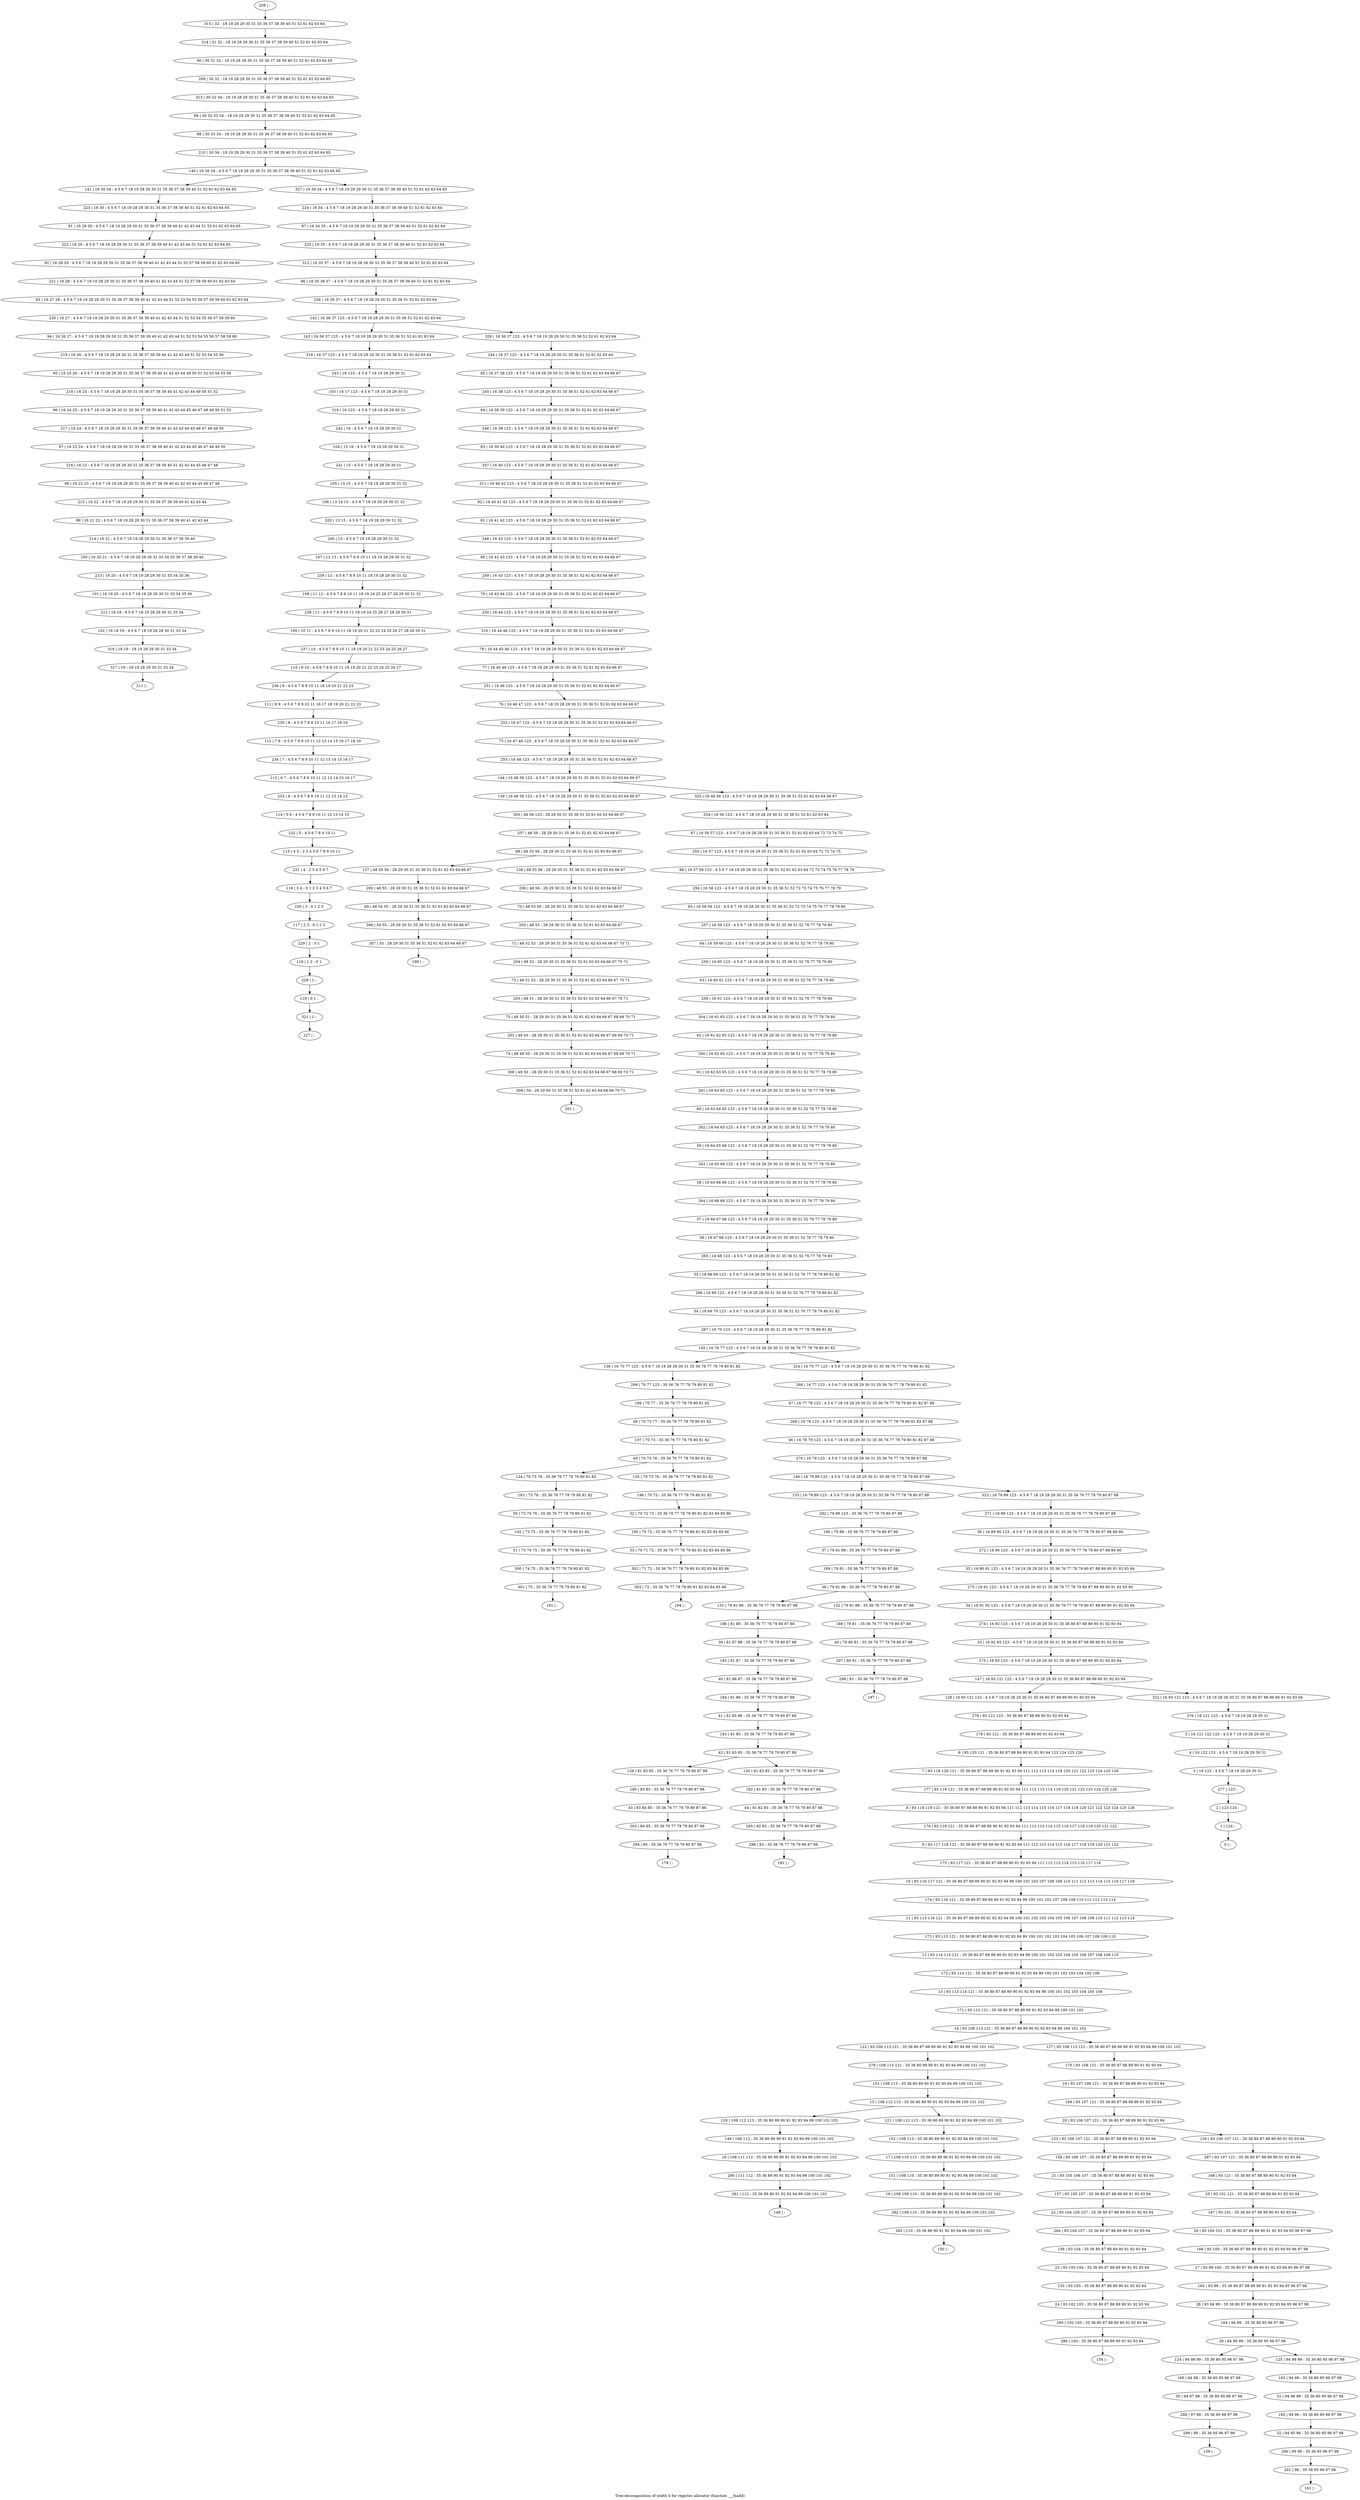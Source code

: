 digraph G {
graph [label="Tree-decomposition of width 4 for register allocator (function ___fsadd)"]
0[label="0 | : "];
1[label="1 | 124 : "];
2[label="2 | 123 124 : "];
3[label="3 | 16 123 : 4 5 6 7 18 19 28 29 30 31 "];
4[label="4 | 16 122 123 : 4 5 6 7 18 19 28 29 30 31 "];
5[label="5 | 16 121 122 123 : 4 5 6 7 18 19 28 29 30 31 "];
6[label="6 | 93 120 121 : 35 36 80 87 88 89 90 91 92 93 94 123 124 125 126 "];
7[label="7 | 93 119 120 121 : 35 36 80 87 88 89 90 91 92 93 94 111 112 113 114 119 120 121 122 123 124 125 126 "];
8[label="8 | 93 118 119 121 : 35 36 80 87 88 89 90 91 92 93 94 111 112 113 114 115 116 117 118 119 120 121 122 123 124 125 126 "];
9[label="9 | 93 117 118 121 : 35 36 80 87 88 89 90 91 92 93 94 111 112 113 114 115 116 117 118 119 120 121 122 "];
10[label="10 | 93 116 117 121 : 35 36 80 87 88 89 90 91 92 93 94 99 100 101 102 107 108 109 110 111 112 113 114 115 116 117 118 "];
11[label="11 | 93 115 116 121 : 35 36 80 87 88 89 90 91 92 93 94 99 100 101 102 103 104 105 106 107 108 109 110 111 112 113 114 "];
12[label="12 | 93 114 115 121 : 35 36 80 87 88 89 90 91 92 93 94 99 100 101 102 103 104 105 106 107 108 109 110 "];
13[label="13 | 93 113 114 121 : 35 36 80 87 88 89 90 91 92 93 94 99 100 101 102 103 104 105 106 "];
14[label="14 | 93 108 113 121 : 35 36 80 87 88 89 90 91 92 93 94 99 100 101 102 "];
15[label="15 | 108 112 113 : 35 36 80 89 90 91 92 93 94 99 100 101 102 "];
16[label="16 | 108 111 112 : 35 36 80 89 90 91 92 93 94 99 100 101 102 "];
17[label="17 | 108 110 113 : 35 36 80 89 90 91 92 93 94 99 100 101 102 "];
18[label="18 | 108 109 110 : 35 36 80 89 90 91 92 93 94 99 100 101 102 "];
19[label="19 | 93 107 108 121 : 35 36 80 87 88 89 90 91 92 93 94 "];
20[label="20 | 93 106 107 121 : 35 36 80 87 88 89 90 91 92 93 94 "];
21[label="21 | 93 105 106 107 : 35 36 80 87 88 89 90 91 92 93 94 "];
22[label="22 | 93 104 105 107 : 35 36 80 87 88 89 90 91 92 93 94 "];
23[label="23 | 93 103 104 : 35 36 80 87 88 89 90 91 92 93 94 "];
24[label="24 | 93 102 103 : 35 36 80 87 88 89 90 91 92 93 94 "];
25[label="25 | 93 101 121 : 35 36 80 87 88 89 90 91 92 93 94 "];
26[label="26 | 93 100 101 : 35 36 80 87 88 89 90 91 92 93 94 95 96 97 98 "];
27[label="27 | 93 99 100 : 35 36 80 87 88 89 90 91 92 93 94 95 96 97 98 "];
28[label="28 | 93 94 99 : 35 36 80 87 88 89 90 91 92 93 94 95 96 97 98 "];
29[label="29 | 94 98 99 : 35 36 80 95 96 97 98 "];
30[label="30 | 94 97 98 : 35 36 80 95 96 97 98 "];
31[label="31 | 94 96 99 : 35 36 80 95 96 97 98 "];
32[label="32 | 94 95 96 : 35 36 80 95 96 97 98 "];
33[label="33 | 16 92 93 123 : 4 5 6 7 18 19 28 29 30 31 35 36 80 87 88 89 90 91 92 93 94 "];
34[label="34 | 16 91 92 123 : 4 5 6 7 18 19 28 29 30 31 35 36 76 77 78 79 80 87 88 89 90 91 92 93 94 "];
35[label="35 | 16 90 91 123 : 4 5 6 7 18 19 28 29 30 31 35 36 76 77 78 79 80 87 88 89 90 91 92 93 94 "];
36[label="36 | 16 89 90 123 : 4 5 6 7 18 19 28 29 30 31 35 36 76 77 78 79 80 87 88 89 90 "];
37[label="37 | 79 81 89 : 35 36 76 77 78 79 80 87 88 "];
38[label="38 | 79 81 88 : 35 36 76 77 78 79 80 87 88 "];
39[label="39 | 81 87 88 : 35 36 76 77 78 79 80 87 88 "];
40[label="40 | 81 86 87 : 35 36 76 77 78 79 80 87 88 "];
41[label="41 | 81 85 86 : 35 36 76 77 78 79 80 87 88 "];
42[label="42 | 81 83 85 : 35 36 76 77 78 79 80 87 88 "];
43[label="43 | 83 84 85 : 35 36 76 77 78 79 80 87 88 "];
44[label="44 | 81 82 83 : 35 36 76 77 78 79 80 87 88 "];
45[label="45 | 79 80 81 : 35 36 76 77 78 79 80 87 88 "];
46[label="46 | 16 78 79 123 : 4 5 6 7 18 19 28 29 30 31 35 36 76 77 78 79 80 81 82 87 88 "];
47[label="47 | 16 77 78 123 : 4 5 6 7 18 19 28 29 30 31 35 36 76 77 78 79 80 81 82 87 88 "];
48[label="48 | 70 73 77 : 35 36 76 77 78 79 80 81 82 "];
49[label="49 | 70 73 76 : 35 36 76 77 78 79 80 81 82 "];
50[label="50 | 73 75 76 : 35 36 76 77 78 79 80 81 82 "];
51[label="51 | 73 74 75 : 35 36 76 77 78 79 80 81 82 "];
52[label="52 | 70 72 73 : 35 36 76 77 78 79 80 81 82 83 84 85 86 "];
53[label="53 | 70 71 72 : 35 36 76 77 78 79 80 81 82 83 84 85 86 "];
54[label="54 | 16 69 70 123 : 4 5 6 7 18 19 28 29 30 31 35 36 51 52 76 77 78 79 80 81 82 "];
55[label="55 | 16 68 69 123 : 4 5 6 7 18 19 28 29 30 31 35 36 51 52 76 77 78 79 80 81 82 "];
56[label="56 | 16 67 68 123 : 4 5 6 7 18 19 28 29 30 31 35 36 51 52 76 77 78 79 80 "];
57[label="57 | 16 66 67 68 123 : 4 5 6 7 18 19 28 29 30 31 35 36 51 52 76 77 78 79 80 "];
58[label="58 | 16 65 66 68 123 : 4 5 6 7 18 19 28 29 30 31 35 36 51 52 76 77 78 79 80 "];
59[label="59 | 16 64 65 68 123 : 4 5 6 7 18 19 28 29 30 31 35 36 51 52 76 77 78 79 80 "];
60[label="60 | 16 63 64 65 123 : 4 5 6 7 18 19 28 29 30 31 35 36 51 52 76 77 78 79 80 "];
61[label="61 | 16 62 63 65 123 : 4 5 6 7 18 19 28 29 30 31 35 36 51 52 76 77 78 79 80 "];
62[label="62 | 16 61 62 65 123 : 4 5 6 7 18 19 28 29 30 31 35 36 51 52 76 77 78 79 80 "];
63[label="63 | 16 60 61 123 : 4 5 6 7 18 19 28 29 30 31 35 36 51 52 76 77 78 79 80 "];
64[label="64 | 16 59 60 123 : 4 5 6 7 18 19 28 29 30 31 35 36 51 52 76 77 78 79 80 "];
65[label="65 | 16 58 59 123 : 4 5 6 7 18 19 28 29 30 31 35 36 51 52 72 73 74 75 76 77 78 79 80 "];
66[label="66 | 16 57 58 123 : 4 5 6 7 18 19 28 29 30 31 35 36 51 52 61 62 63 64 72 73 74 75 76 77 78 79 "];
67[label="67 | 16 56 57 123 : 4 5 6 7 18 19 28 29 30 31 35 36 51 52 61 62 63 64 72 73 74 75 "];
68[label="68 | 48 55 56 : 28 29 30 31 35 36 51 52 61 62 63 64 66 67 "];
69[label="69 | 48 54 55 : 28 29 30 31 35 36 51 52 61 62 63 64 66 67 "];
70[label="70 | 48 53 56 : 28 29 30 31 35 36 51 52 61 62 63 64 66 67 "];
71[label="71 | 48 52 53 : 28 29 30 31 35 36 51 52 61 62 63 64 66 67 70 71 "];
72[label="72 | 48 51 52 : 28 29 30 31 35 36 51 52 61 62 63 64 66 67 70 71 "];
73[label="73 | 48 50 51 : 28 29 30 31 35 36 51 52 61 62 63 64 66 67 68 69 70 71 "];
74[label="74 | 48 49 50 : 28 29 30 31 35 36 51 52 61 62 63 64 66 67 68 69 70 71 "];
75[label="75 | 16 47 48 123 : 4 5 6 7 18 19 28 29 30 31 35 36 51 52 61 62 63 64 66 67 "];
76[label="76 | 16 46 47 123 : 4 5 6 7 18 19 28 29 30 31 35 36 51 52 61 62 63 64 66 67 "];
77[label="77 | 16 45 46 123 : 4 5 6 7 18 19 28 29 30 31 35 36 51 52 61 62 63 64 66 67 "];
78[label="78 | 16 44 45 46 123 : 4 5 6 7 18 19 28 29 30 31 35 36 51 52 61 62 63 64 66 67 "];
79[label="79 | 16 43 44 123 : 4 5 6 7 18 19 28 29 30 31 35 36 51 52 61 62 63 64 66 67 "];
80[label="80 | 16 42 43 123 : 4 5 6 7 18 19 28 29 30 31 35 36 51 52 61 62 63 64 66 67 "];
81[label="81 | 16 41 42 123 : 4 5 6 7 18 19 28 29 30 31 35 36 51 52 61 62 63 64 66 67 "];
82[label="82 | 16 40 41 42 123 : 4 5 6 7 18 19 28 29 30 31 35 36 51 52 61 62 63 64 66 67 "];
83[label="83 | 16 39 40 123 : 4 5 6 7 18 19 28 29 30 31 35 36 51 52 61 62 63 64 66 67 "];
84[label="84 | 16 38 39 123 : 4 5 6 7 18 19 28 29 30 31 35 36 51 52 61 62 63 64 66 67 "];
85[label="85 | 16 37 38 123 : 4 5 6 7 18 19 28 29 30 31 35 36 51 52 61 62 63 64 66 67 "];
86[label="86 | 16 35 36 37 : 4 5 6 7 18 19 28 29 30 31 35 36 37 38 39 40 51 52 61 62 63 64 "];
87[label="87 | 16 34 35 : 4 5 6 7 18 19 28 29 30 31 35 36 37 38 39 40 51 52 61 62 63 64 "];
88[label="88 | 30 33 34 : 18 19 28 29 30 31 35 36 37 38 39 40 51 52 61 62 63 64 65 "];
89[label="89 | 30 32 33 34 : 18 19 28 29 30 31 35 36 37 38 39 40 51 52 61 62 63 64 65 "];
90[label="90 | 30 31 32 : 18 19 28 29 30 31 35 36 37 38 39 40 51 52 61 62 63 64 65 "];
91[label="91 | 16 29 30 : 4 5 6 7 18 19 28 29 30 31 35 36 37 38 39 40 41 42 43 44 51 52 61 62 63 64 65 "];
92[label="92 | 16 28 29 : 4 5 6 7 18 19 28 29 30 31 35 36 37 38 39 40 41 42 43 44 51 52 57 58 59 60 61 62 63 64 65 "];
93[label="93 | 16 27 28 : 4 5 6 7 18 19 28 29 30 31 35 36 37 38 39 40 41 42 43 44 51 52 53 54 55 56 57 58 59 60 61 62 63 64 "];
94[label="94 | 16 26 27 : 4 5 6 7 18 19 28 29 30 31 35 36 37 38 39 40 41 42 43 44 51 52 53 54 55 56 57 58 59 60 "];
95[label="95 | 16 25 26 : 4 5 6 7 18 19 28 29 30 31 35 36 37 38 39 40 41 42 43 44 49 50 51 52 53 54 55 56 "];
96[label="96 | 16 24 25 : 4 5 6 7 18 19 28 29 30 31 35 36 37 38 39 40 41 42 43 44 45 46 47 48 49 50 51 52 "];
97[label="97 | 16 23 24 : 4 5 6 7 18 19 28 29 30 31 35 36 37 38 39 40 41 42 43 44 45 46 47 48 49 50 "];
98[label="98 | 16 22 23 : 4 5 6 7 18 19 28 29 30 31 35 36 37 38 39 40 41 42 43 44 45 46 47 48 "];
99[label="99 | 16 21 22 : 4 5 6 7 18 19 28 29 30 31 35 36 37 38 39 40 41 42 43 44 "];
100[label="100 | 16 20 21 : 4 5 6 7 18 19 28 29 30 31 33 34 35 36 37 38 39 40 "];
101[label="101 | 16 19 20 : 4 5 6 7 18 19 28 29 30 31 33 34 35 36 "];
102[label="102 | 16 18 19 : 4 5 6 7 18 19 28 29 30 31 33 34 "];
103[label="103 | 16 17 123 : 4 5 6 7 18 19 28 29 30 31 "];
104[label="104 | 15 16 : 4 5 6 7 18 19 28 29 30 31 "];
105[label="105 | 13 15 : 4 5 6 7 18 19 28 29 30 31 32 "];
106[label="106 | 13 14 15 : 4 5 6 7 18 19 28 29 30 31 32 "];
107[label="107 | 12 13 : 4 5 6 7 8 9 10 11 18 19 28 29 30 31 32 "];
108[label="108 | 11 12 : 4 5 6 7 8 9 10 11 18 19 24 25 26 27 28 29 30 31 32 "];
109[label="109 | 10 11 : 4 5 6 7 8 9 10 11 18 19 20 21 22 23 24 25 26 27 28 29 30 31 "];
110[label="110 | 9 10 : 4 5 6 7 8 9 10 11 18 19 20 21 22 23 24 25 26 27 "];
111[label="111 | 8 9 : 4 5 6 7 8 9 10 11 16 17 18 19 20 21 22 23 "];
112[label="112 | 7 8 : 4 5 6 7 8 9 10 11 12 13 14 15 16 17 18 19 "];
113[label="113 | 6 7 : 4 5 6 7 8 9 10 11 12 13 14 15 16 17 "];
114[label="114 | 5 6 : 4 5 6 7 8 9 10 11 12 13 14 15 "];
115[label="115 | 4 5 : 2 3 4 5 6 7 8 9 10 11 "];
116[label="116 | 3 4 : 0 1 2 3 4 5 6 7 "];
117[label="117 | 2 3 : 0 1 2 3 "];
118[label="118 | 1 2 : 0 1 "];
119[label="119 | 0 1 : "];
120[label="120 | 108 112 113 : 35 36 80 89 90 91 92 93 94 99 100 101 102 "];
121[label="121 | 108 112 113 : 35 36 80 89 90 91 92 93 94 99 100 101 102 "];
122[label="122 | 93 108 113 121 : 35 36 80 87 88 89 90 91 92 93 94 99 100 101 102 "];
123[label="123 | 93 106 107 121 : 35 36 80 87 88 89 90 91 92 93 94 "];
124[label="124 | 94 98 99 : 35 36 80 95 96 97 98 "];
125[label="125 | 94 98 99 : 35 36 80 95 96 97 98 "];
126[label="126 | 93 106 107 121 : 35 36 80 87 88 89 90 91 92 93 94 "];
127[label="127 | 93 108 113 121 : 35 36 80 87 88 89 90 91 92 93 94 99 100 101 102 "];
128[label="128 | 16 93 121 123 : 4 5 6 7 18 19 28 29 30 31 35 36 80 87 88 89 90 91 92 93 94 "];
129[label="129 | 81 83 85 : 35 36 76 77 78 79 80 87 88 "];
130[label="130 | 81 83 85 : 35 36 76 77 78 79 80 87 88 "];
131[label="131 | 79 81 88 : 35 36 76 77 78 79 80 87 88 "];
132[label="132 | 79 81 88 : 35 36 76 77 78 79 80 87 88 "];
133[label="133 | 16 79 89 123 : 4 5 6 7 18 19 28 29 30 31 35 36 76 77 78 79 80 87 88 "];
134[label="134 | 70 73 76 : 35 36 76 77 78 79 80 81 82 "];
135[label="135 | 70 73 76 : 35 36 76 77 78 79 80 81 82 "];
136[label="136 | 16 70 77 123 : 4 5 6 7 18 19 28 29 30 31 35 36 76 77 78 79 80 81 82 "];
137[label="137 | 48 55 56 : 28 29 30 31 35 36 51 52 61 62 63 64 66 67 "];
138[label="138 | 48 55 56 : 28 29 30 31 35 36 51 52 61 62 63 64 66 67 "];
139[label="139 | 16 48 56 123 : 4 5 6 7 18 19 28 29 30 31 35 36 51 52 61 62 63 64 66 67 "];
140[label="140 | 16 30 34 : 4 5 6 7 18 19 28 29 30 31 35 36 37 38 39 40 51 52 61 62 63 64 65 "];
141[label="141 | 16 30 34 : 4 5 6 7 18 19 28 29 30 31 35 36 37 38 39 40 51 52 61 62 63 64 65 "];
142[label="142 | 16 36 37 123 : 4 5 6 7 18 19 28 29 30 31 35 36 51 52 61 62 63 64 "];
143[label="143 | 16 36 37 123 : 4 5 6 7 18 19 28 29 30 31 35 36 51 52 61 62 63 64 "];
144[label="144 | 16 48 56 123 : 4 5 6 7 18 19 28 29 30 31 35 36 51 52 61 62 63 64 66 67 "];
145[label="145 | 16 70 77 123 : 4 5 6 7 18 19 28 29 30 31 35 36 76 77 78 79 80 81 82 "];
146[label="146 | 16 79 89 123 : 4 5 6 7 18 19 28 29 30 31 35 36 76 77 78 79 80 87 88 "];
147[label="147 | 16 93 121 123 : 4 5 6 7 18 19 28 29 30 31 35 36 80 87 88 89 90 91 92 93 94 "];
148[label="148 | : "];
149[label="149 | 108 112 : 35 36 80 89 90 91 92 93 94 99 100 101 102 "];
150[label="150 | : "];
151[label="151 | 108 110 : 35 36 80 89 90 91 92 93 94 99 100 101 102 "];
152[label="152 | 108 113 : 35 36 80 89 90 91 92 93 94 99 100 101 102 "];
153[label="153 | 108 113 : 35 36 80 89 90 91 92 93 94 99 100 101 102 "];
154[label="154 | : "];
155[label="155 | 93 103 : 35 36 80 87 88 89 90 91 92 93 94 "];
156[label="156 | 93 104 : 35 36 80 87 88 89 90 91 92 93 94 "];
157[label="157 | 93 105 107 : 35 36 80 87 88 89 90 91 92 93 94 "];
158[label="158 | 93 106 107 : 35 36 80 87 88 89 90 91 92 93 94 "];
159[label="159 | : "];
160[label="160 | 94 98 : 35 36 80 95 96 97 98 "];
161[label="161 | : "];
162[label="162 | 94 96 : 35 36 80 95 96 97 98 "];
163[label="163 | 94 99 : 35 36 80 95 96 97 98 "];
164[label="164 | 94 99 : 35 36 80 95 96 97 98 "];
165[label="165 | 93 99 : 35 36 80 87 88 89 90 91 92 93 94 95 96 97 98 "];
166[label="166 | 93 100 : 35 36 80 87 88 89 90 91 92 93 94 95 96 97 98 "];
167[label="167 | 93 101 : 35 36 80 87 88 89 90 91 92 93 94 "];
168[label="168 | 93 121 : 35 36 80 87 88 89 90 91 92 93 94 "];
169[label="169 | 93 107 121 : 35 36 80 87 88 89 90 91 92 93 94 "];
170[label="170 | 93 108 121 : 35 36 80 87 88 89 90 91 92 93 94 "];
171[label="171 | 93 113 121 : 35 36 80 87 88 89 90 91 92 93 94 99 100 101 102 "];
172[label="172 | 93 114 121 : 35 36 80 87 88 89 90 91 92 93 94 99 100 101 102 103 104 105 106 "];
173[label="173 | 93 115 121 : 35 36 80 87 88 89 90 91 92 93 94 99 100 101 102 103 104 105 106 107 108 109 110 "];
174[label="174 | 93 116 121 : 35 36 80 87 88 89 90 91 92 93 94 99 100 101 102 107 108 109 110 111 112 113 114 "];
175[label="175 | 93 117 121 : 35 36 80 87 88 89 90 91 92 93 94 111 112 113 114 115 116 117 118 "];
176[label="176 | 93 118 121 : 35 36 80 87 88 89 90 91 92 93 94 111 112 113 114 115 116 117 118 119 120 121 122 "];
177[label="177 | 93 119 121 : 35 36 80 87 88 89 90 91 92 93 94 111 112 113 114 119 120 121 122 123 124 125 126 "];
178[label="178 | 93 121 : 35 36 80 87 88 89 90 91 92 93 94 "];
179[label="179 | : "];
180[label="180 | 83 85 : 35 36 76 77 78 79 80 87 88 "];
181[label="181 | : "];
182[label="182 | 81 83 : 35 36 76 77 78 79 80 87 88 "];
183[label="183 | 81 85 : 35 36 76 77 78 79 80 87 88 "];
184[label="184 | 81 86 : 35 36 76 77 78 79 80 87 88 "];
185[label="185 | 81 87 : 35 36 76 77 78 79 80 87 88 "];
186[label="186 | 81 88 : 35 36 76 77 78 79 80 87 88 "];
187[label="187 | : "];
188[label="188 | 79 81 : 35 36 76 77 78 79 80 87 88 "];
189[label="189 | 79 81 : 35 36 76 77 78 79 80 87 88 "];
190[label="190 | 79 89 : 35 36 76 77 78 79 80 87 88 "];
191[label="191 | : "];
192[label="192 | 73 75 : 35 36 76 77 78 79 80 81 82 "];
193[label="193 | 73 76 : 35 36 76 77 78 79 80 81 82 "];
194[label="194 | : "];
195[label="195 | 70 72 : 35 36 76 77 78 79 80 81 82 83 84 85 86 "];
196[label="196 | 70 73 : 35 36 76 77 78 79 80 81 82 "];
197[label="197 | 70 73 : 35 36 76 77 78 79 80 81 82 "];
198[label="198 | 70 77 : 35 36 76 77 78 79 80 81 82 "];
199[label="199 | : "];
200[label="200 | 48 55 : 28 29 30 31 35 36 51 52 61 62 63 64 66 67 "];
201[label="201 | : "];
202[label="202 | 48 50 : 28 29 30 31 35 36 51 52 61 62 63 64 66 67 68 69 70 71 "];
203[label="203 | 48 51 : 28 29 30 31 35 36 51 52 61 62 63 64 66 67 70 71 "];
204[label="204 | 48 52 : 28 29 30 31 35 36 51 52 61 62 63 64 66 67 70 71 "];
205[label="205 | 48 53 : 28 29 30 31 35 36 51 52 61 62 63 64 66 67 "];
206[label="206 | 48 56 : 28 29 30 31 35 36 51 52 61 62 63 64 66 67 "];
207[label="207 | 48 56 : 28 29 30 31 35 36 51 52 61 62 63 64 66 67 "];
208[label="208 | : "];
209[label="209 | 30 32 : 18 19 28 29 30 31 35 36 37 38 39 40 51 52 61 62 63 64 65 "];
210[label="210 | 30 34 : 18 19 28 29 30 31 35 36 37 38 39 40 51 52 61 62 63 64 65 "];
211[label="211 | : "];
212[label="212 | 16 19 : 4 5 6 7 18 19 28 29 30 31 33 34 "];
213[label="213 | 16 20 : 4 5 6 7 18 19 28 29 30 31 33 34 35 36 "];
214[label="214 | 16 21 : 4 5 6 7 18 19 28 29 30 31 35 36 37 38 39 40 "];
215[label="215 | 16 22 : 4 5 6 7 18 19 28 29 30 31 35 36 37 38 39 40 41 42 43 44 "];
216[label="216 | 16 23 : 4 5 6 7 18 19 28 29 30 31 35 36 37 38 39 40 41 42 43 44 45 46 47 48 "];
217[label="217 | 16 24 : 4 5 6 7 18 19 28 29 30 31 35 36 37 38 39 40 41 42 43 44 45 46 47 48 49 50 "];
218[label="218 | 16 25 : 4 5 6 7 18 19 28 29 30 31 35 36 37 38 39 40 41 42 43 44 49 50 51 52 "];
219[label="219 | 16 26 : 4 5 6 7 18 19 28 29 30 31 35 36 37 38 39 40 41 42 43 44 51 52 53 54 55 56 "];
220[label="220 | 16 27 : 4 5 6 7 18 19 28 29 30 31 35 36 37 38 39 40 41 42 43 44 51 52 53 54 55 56 57 58 59 60 "];
221[label="221 | 16 28 : 4 5 6 7 18 19 28 29 30 31 35 36 37 38 39 40 41 42 43 44 51 52 57 58 59 60 61 62 63 64 "];
222[label="222 | 16 29 : 4 5 6 7 18 19 28 29 30 31 35 36 37 38 39 40 41 42 43 44 51 52 61 62 63 64 65 "];
223[label="223 | 16 30 : 4 5 6 7 18 19 28 29 30 31 35 36 37 38 39 40 51 52 61 62 63 64 65 "];
224[label="224 | 16 34 : 4 5 6 7 18 19 28 29 30 31 35 36 37 38 39 40 51 52 61 62 63 64 "];
225[label="225 | 16 35 : 4 5 6 7 18 19 28 29 30 31 35 36 37 38 39 40 51 52 61 62 63 64 "];
226[label="226 | 16 36 37 : 4 5 6 7 18 19 28 29 30 31 35 36 51 52 61 62 63 64 "];
227[label="227 | : "];
228[label="228 | 1 : "];
229[label="229 | 2 : 0 1 "];
230[label="230 | 3 : 0 1 2 3 "];
231[label="231 | 4 : 2 3 4 5 6 7 "];
232[label="232 | 5 : 4 5 6 7 8 9 10 11 "];
233[label="233 | 6 : 4 5 6 7 8 9 10 11 12 13 14 15 "];
234[label="234 | 7 : 4 5 6 7 8 9 10 11 12 13 14 15 16 17 "];
235[label="235 | 8 : 4 5 6 7 8 9 10 11 16 17 18 19 "];
236[label="236 | 9 : 4 5 6 7 8 9 10 11 18 19 20 21 22 23 "];
237[label="237 | 10 : 4 5 6 7 8 9 10 11 18 19 20 21 22 23 24 25 26 27 "];
238[label="238 | 11 : 4 5 6 7 8 9 10 11 18 19 24 25 26 27 28 29 30 31 "];
239[label="239 | 12 : 4 5 6 7 8 9 10 11 18 19 28 29 30 31 32 "];
240[label="240 | 13 : 4 5 6 7 18 19 28 29 30 31 32 "];
241[label="241 | 15 : 4 5 6 7 18 19 28 29 30 31 "];
242[label="242 | 16 : 4 5 6 7 18 19 28 29 30 31 "];
243[label="243 | 16 123 : 4 5 6 7 18 19 28 29 30 31 "];
244[label="244 | 16 37 123 : 4 5 6 7 18 19 28 29 30 31 35 36 51 52 61 62 63 64 "];
245[label="245 | 16 38 123 : 4 5 6 7 18 19 28 29 30 31 35 36 51 52 61 62 63 64 66 67 "];
246[label="246 | 16 39 123 : 4 5 6 7 18 19 28 29 30 31 35 36 51 52 61 62 63 64 66 67 "];
247[label="247 | 16 40 123 : 4 5 6 7 18 19 28 29 30 31 35 36 51 52 61 62 63 64 66 67 "];
248[label="248 | 16 42 123 : 4 5 6 7 18 19 28 29 30 31 35 36 51 52 61 62 63 64 66 67 "];
249[label="249 | 16 43 123 : 4 5 6 7 18 19 28 29 30 31 35 36 51 52 61 62 63 64 66 67 "];
250[label="250 | 16 44 123 : 4 5 6 7 18 19 28 29 30 31 35 36 51 52 61 62 63 64 66 67 "];
251[label="251 | 16 46 123 : 4 5 6 7 18 19 28 29 30 31 35 36 51 52 61 62 63 64 66 67 "];
252[label="252 | 16 47 123 : 4 5 6 7 18 19 28 29 30 31 35 36 51 52 61 62 63 64 66 67 "];
253[label="253 | 16 48 123 : 4 5 6 7 18 19 28 29 30 31 35 36 51 52 61 62 63 64 66 67 "];
254[label="254 | 16 56 123 : 4 5 6 7 18 19 28 29 30 31 35 36 51 52 61 62 63 64 "];
255[label="255 | 16 57 123 : 4 5 6 7 18 19 28 29 30 31 35 36 51 52 61 62 63 64 72 73 74 75 "];
256[label="256 | 16 58 123 : 4 5 6 7 18 19 28 29 30 31 35 36 51 52 72 73 74 75 76 77 78 79 "];
257[label="257 | 16 59 123 : 4 5 6 7 18 19 28 29 30 31 35 36 51 52 76 77 78 79 80 "];
258[label="258 | 16 60 123 : 4 5 6 7 18 19 28 29 30 31 35 36 51 52 76 77 78 79 80 "];
259[label="259 | 16 61 123 : 4 5 6 7 18 19 28 29 30 31 35 36 51 52 76 77 78 79 80 "];
260[label="260 | 16 62 65 123 : 4 5 6 7 18 19 28 29 30 31 35 36 51 52 76 77 78 79 80 "];
261[label="261 | 16 63 65 123 : 4 5 6 7 18 19 28 29 30 31 35 36 51 52 76 77 78 79 80 "];
262[label="262 | 16 64 65 123 : 4 5 6 7 18 19 28 29 30 31 35 36 51 52 76 77 78 79 80 "];
263[label="263 | 16 65 68 123 : 4 5 6 7 18 19 28 29 30 31 35 36 51 52 76 77 78 79 80 "];
264[label="264 | 16 66 68 123 : 4 5 6 7 18 19 28 29 30 31 35 36 51 52 76 77 78 79 80 "];
265[label="265 | 16 68 123 : 4 5 6 7 18 19 28 29 30 31 35 36 51 52 76 77 78 79 80 "];
266[label="266 | 16 69 123 : 4 5 6 7 18 19 28 29 30 31 35 36 51 52 76 77 78 79 80 81 82 "];
267[label="267 | 16 70 123 : 4 5 6 7 18 19 28 29 30 31 35 36 76 77 78 79 80 81 82 "];
268[label="268 | 16 77 123 : 4 5 6 7 18 19 28 29 30 31 35 36 76 77 78 79 80 81 82 "];
269[label="269 | 16 78 123 : 4 5 6 7 18 19 28 29 30 31 35 36 76 77 78 79 80 81 82 87 88 "];
270[label="270 | 16 79 123 : 4 5 6 7 18 19 28 29 30 31 35 36 76 77 78 79 80 87 88 "];
271[label="271 | 16 89 123 : 4 5 6 7 18 19 28 29 30 31 35 36 76 77 78 79 80 87 88 "];
272[label="272 | 16 90 123 : 4 5 6 7 18 19 28 29 30 31 35 36 76 77 78 79 80 87 88 89 90 "];
273[label="273 | 16 91 123 : 4 5 6 7 18 19 28 29 30 31 35 36 76 77 78 79 80 87 88 89 90 91 92 93 94 "];
274[label="274 | 16 92 123 : 4 5 6 7 18 19 28 29 30 31 35 36 80 87 88 89 90 91 92 93 94 "];
275[label="275 | 16 93 123 : 4 5 6 7 18 19 28 29 30 31 35 36 80 87 88 89 90 91 92 93 94 "];
276[label="276 | 16 121 123 : 4 5 6 7 18 19 28 29 30 31 "];
277[label="277 | 123 : "];
278[label="278 | 93 121 123 : 35 36 80 87 88 89 90 91 92 93 94 "];
279[label="279 | 108 113 121 : 35 36 80 89 90 91 92 93 94 99 100 101 102 "];
280[label="280 | 111 112 : 35 36 89 90 91 92 93 94 99 100 101 102 "];
281[label="281 | 112 : 35 36 89 90 91 92 93 94 99 100 101 102 "];
282[label="282 | 109 110 : 35 36 89 90 91 92 93 94 99 100 101 102 "];
283[label="283 | 110 : 35 36 89 90 91 92 93 94 99 100 101 102 "];
284[label="284 | 93 104 107 : 35 36 80 87 88 89 90 91 92 93 94 "];
285[label="285 | 102 103 : 35 36 80 87 88 89 90 91 92 93 94 "];
286[label="286 | 103 : 35 36 80 87 88 89 90 91 92 93 94 "];
287[label="287 | 93 107 121 : 35 36 80 87 88 89 90 91 92 93 94 "];
288[label="288 | 97 98 : 35 36 95 96 97 98 "];
289[label="289 | 98 : 35 36 95 96 97 98 "];
290[label="290 | 95 96 : 35 36 95 96 97 98 "];
291[label="291 | 96 : 35 36 95 96 97 98 "];
292[label="292 | 79 89 123 : 35 36 76 77 78 79 80 87 88 "];
293[label="293 | 84 85 : 35 36 76 77 78 79 80 87 88 "];
294[label="294 | 85 : 35 36 76 77 78 79 80 87 88 "];
295[label="295 | 82 83 : 35 36 76 77 78 79 80 87 88 "];
296[label="296 | 83 : 35 36 76 77 78 79 80 87 88 "];
297[label="297 | 80 81 : 35 36 76 77 78 79 80 87 88 "];
298[label="298 | 81 : 35 36 76 77 78 79 80 87 88 "];
299[label="299 | 70 77 123 : 35 36 76 77 78 79 80 81 82 "];
300[label="300 | 74 75 : 35 36 76 77 78 79 80 81 82 "];
301[label="301 | 75 : 35 36 76 77 78 79 80 81 82 "];
302[label="302 | 71 72 : 35 36 76 77 78 79 80 81 82 83 84 85 86 "];
303[label="303 | 72 : 35 36 76 77 78 79 80 81 82 83 84 85 86 "];
304[label="304 | 16 61 65 123 : 4 5 6 7 18 19 28 29 30 31 35 36 51 52 76 77 78 79 80 "];
305[label="305 | 48 56 123 : 28 29 30 31 35 36 51 52 61 62 63 64 66 67 "];
306[label="306 | 54 55 : 28 29 30 31 35 36 51 52 61 62 63 64 66 67 "];
307[label="307 | 55 : 28 29 30 31 35 36 51 52 61 62 63 64 66 67 "];
308[label="308 | 49 50 : 28 29 30 31 35 36 51 52 61 62 63 64 66 67 68 69 70 71 "];
309[label="309 | 50 : 28 29 30 31 35 36 51 52 61 62 63 64 68 69 70 71 "];
310[label="310 | 16 44 46 123 : 4 5 6 7 18 19 28 29 30 31 35 36 51 52 61 62 63 64 66 67 "];
311[label="311 | 16 40 42 123 : 4 5 6 7 18 19 28 29 30 31 35 36 51 52 61 62 63 64 66 67 "];
312[label="312 | 16 35 37 : 4 5 6 7 18 19 28 29 30 31 35 36 37 38 39 40 51 52 61 62 63 64 "];
313[label="313 | 30 32 34 : 18 19 28 29 30 31 35 36 37 38 39 40 51 52 61 62 63 64 65 "];
314[label="314 | 31 32 : 18 19 28 29 30 31 35 36 37 38 39 40 51 52 61 62 63 64 "];
315[label="315 | 32 : 18 19 28 29 30 31 35 36 37 38 39 40 51 52 61 62 63 64 "];
316[label="316 | 18 19 : 18 19 28 29 30 31 33 34 "];
317[label="317 | 19 : 18 19 28 29 30 31 33 34 "];
318[label="318 | 16 37 123 : 4 5 6 7 18 19 28 29 30 31 35 36 51 52 61 62 63 64 "];
319[label="319 | 16 123 : 4 5 6 7 18 19 28 29 30 31 "];
320[label="320 | 13 15 : 4 5 6 7 18 19 28 29 30 31 32 "];
321[label="321 | 1 : "];
322[label="322 | 16 93 121 123 : 4 5 6 7 18 19 28 29 30 31 35 36 80 87 88 89 90 91 92 93 94 "];
323[label="323 | 16 79 89 123 : 4 5 6 7 18 19 28 29 30 31 35 36 76 77 78 79 80 87 88 "];
324[label="324 | 16 70 77 123 : 4 5 6 7 18 19 28 29 30 31 35 36 76 77 78 79 80 81 82 "];
325[label="325 | 16 48 56 123 : 4 5 6 7 18 19 28 29 30 31 35 36 51 52 61 62 63 64 66 67 "];
326[label="326 | 16 36 37 123 : 4 5 6 7 18 19 28 29 30 31 35 36 51 52 61 62 63 64 "];
327[label="327 | 16 30 34 : 4 5 6 7 18 19 28 29 30 31 35 36 37 38 39 40 51 52 61 62 63 64 65 "];
6->7 ;
105->106 ;
15->120 ;
15->121 ;
14->122 ;
20->123 ;
29->124 ;
29->125 ;
20->126 ;
14->127 ;
42->129 ;
42->130 ;
38->131 ;
38->132 ;
49->134 ;
49->135 ;
68->137 ;
68->138 ;
149->16 ;
120->149 ;
151->18 ;
17->151 ;
152->17 ;
121->152 ;
153->15 ;
155->24 ;
23->155 ;
156->23 ;
157->22 ;
21->157 ;
158->21 ;
123->158 ;
160->30 ;
124->160 ;
162->32 ;
31->162 ;
163->31 ;
125->163 ;
164->29 ;
28->164 ;
165->28 ;
27->165 ;
166->27 ;
26->166 ;
167->26 ;
25->167 ;
168->25 ;
169->20 ;
19->169 ;
170->19 ;
127->170 ;
171->14 ;
13->171 ;
172->13 ;
12->172 ;
173->12 ;
11->173 ;
174->11 ;
10->174 ;
175->10 ;
9->175 ;
176->9 ;
8->176 ;
177->8 ;
7->177 ;
178->6 ;
180->43 ;
129->180 ;
182->44 ;
130->182 ;
183->42 ;
41->183 ;
184->41 ;
40->184 ;
185->40 ;
39->185 ;
186->39 ;
131->186 ;
188->45 ;
132->188 ;
189->38 ;
37->189 ;
190->37 ;
192->51 ;
50->192 ;
193->50 ;
134->193 ;
195->53 ;
52->195 ;
196->52 ;
135->196 ;
197->49 ;
48->197 ;
198->48 ;
200->69 ;
137->200 ;
202->74 ;
73->202 ;
203->73 ;
72->203 ;
204->72 ;
71->204 ;
205->71 ;
70->205 ;
206->70 ;
138->206 ;
207->68 ;
212->102 ;
101->212 ;
213->101 ;
100->213 ;
214->100 ;
99->214 ;
215->99 ;
98->215 ;
216->98 ;
97->216 ;
217->97 ;
96->217 ;
218->96 ;
95->218 ;
219->95 ;
94->219 ;
220->94 ;
93->220 ;
221->93 ;
92->221 ;
222->92 ;
91->222 ;
223->91 ;
141->223 ;
228->119 ;
118->228 ;
229->118 ;
117->229 ;
230->117 ;
116->230 ;
231->116 ;
115->231 ;
232->115 ;
114->232 ;
233->114 ;
113->233 ;
234->113 ;
112->234 ;
235->112 ;
111->235 ;
236->111 ;
110->236 ;
237->110 ;
109->237 ;
238->109 ;
108->238 ;
239->108 ;
107->239 ;
240->107 ;
241->105 ;
104->241 ;
242->104 ;
243->103 ;
278->178 ;
128->278 ;
279->153 ;
122->279 ;
16->280 ;
281->148 ;
280->281 ;
18->282 ;
283->150 ;
282->283 ;
284->156 ;
22->284 ;
24->285 ;
286->154 ;
285->286 ;
287->168 ;
126->287 ;
30->288 ;
289->159 ;
288->289 ;
32->290 ;
291->161 ;
290->291 ;
292->190 ;
133->292 ;
43->293 ;
294->179 ;
293->294 ;
44->295 ;
296->181 ;
295->296 ;
45->297 ;
298->187 ;
297->298 ;
299->198 ;
136->299 ;
51->300 ;
301->191 ;
300->301 ;
53->302 ;
303->194 ;
302->303 ;
305->207 ;
139->305 ;
69->306 ;
307->199 ;
306->307 ;
74->308 ;
309->201 ;
308->309 ;
102->316 ;
317->211 ;
316->317 ;
318->243 ;
143->318 ;
319->242 ;
103->319 ;
320->240 ;
106->320 ;
321->227 ;
119->321 ;
208->315 ;
315->314 ;
314->90 ;
90->209 ;
209->313 ;
313->89 ;
89->88 ;
88->210 ;
210->140 ;
224->87 ;
87->225 ;
225->312 ;
312->86 ;
86->226 ;
226->142 ;
244->85 ;
85->245 ;
245->84 ;
84->246 ;
246->83 ;
83->247 ;
247->311 ;
311->82 ;
82->81 ;
81->248 ;
248->80 ;
80->249 ;
249->79 ;
79->250 ;
250->310 ;
310->78 ;
78->77 ;
77->251 ;
251->76 ;
76->252 ;
252->75 ;
75->253 ;
253->144 ;
254->67 ;
67->255 ;
255->66 ;
66->256 ;
256->65 ;
65->257 ;
257->64 ;
64->258 ;
258->63 ;
63->259 ;
259->304 ;
304->62 ;
62->260 ;
260->61 ;
61->261 ;
261->60 ;
60->262 ;
262->59 ;
59->263 ;
263->58 ;
58->264 ;
264->57 ;
57->56 ;
56->265 ;
265->55 ;
55->266 ;
266->54 ;
54->267 ;
267->145 ;
268->47 ;
47->269 ;
269->46 ;
46->270 ;
270->146 ;
271->36 ;
36->272 ;
272->35 ;
35->273 ;
273->34 ;
34->274 ;
274->33 ;
33->275 ;
275->147 ;
276->5 ;
5->4 ;
4->3 ;
3->277 ;
277->2 ;
2->1 ;
1->0 ;
322->276 ;
323->271 ;
324->268 ;
325->254 ;
326->244 ;
327->224 ;
147->128 ;
147->322 ;
146->133 ;
146->323 ;
145->136 ;
145->324 ;
144->139 ;
144->325 ;
142->143 ;
142->326 ;
140->141 ;
140->327 ;
}
